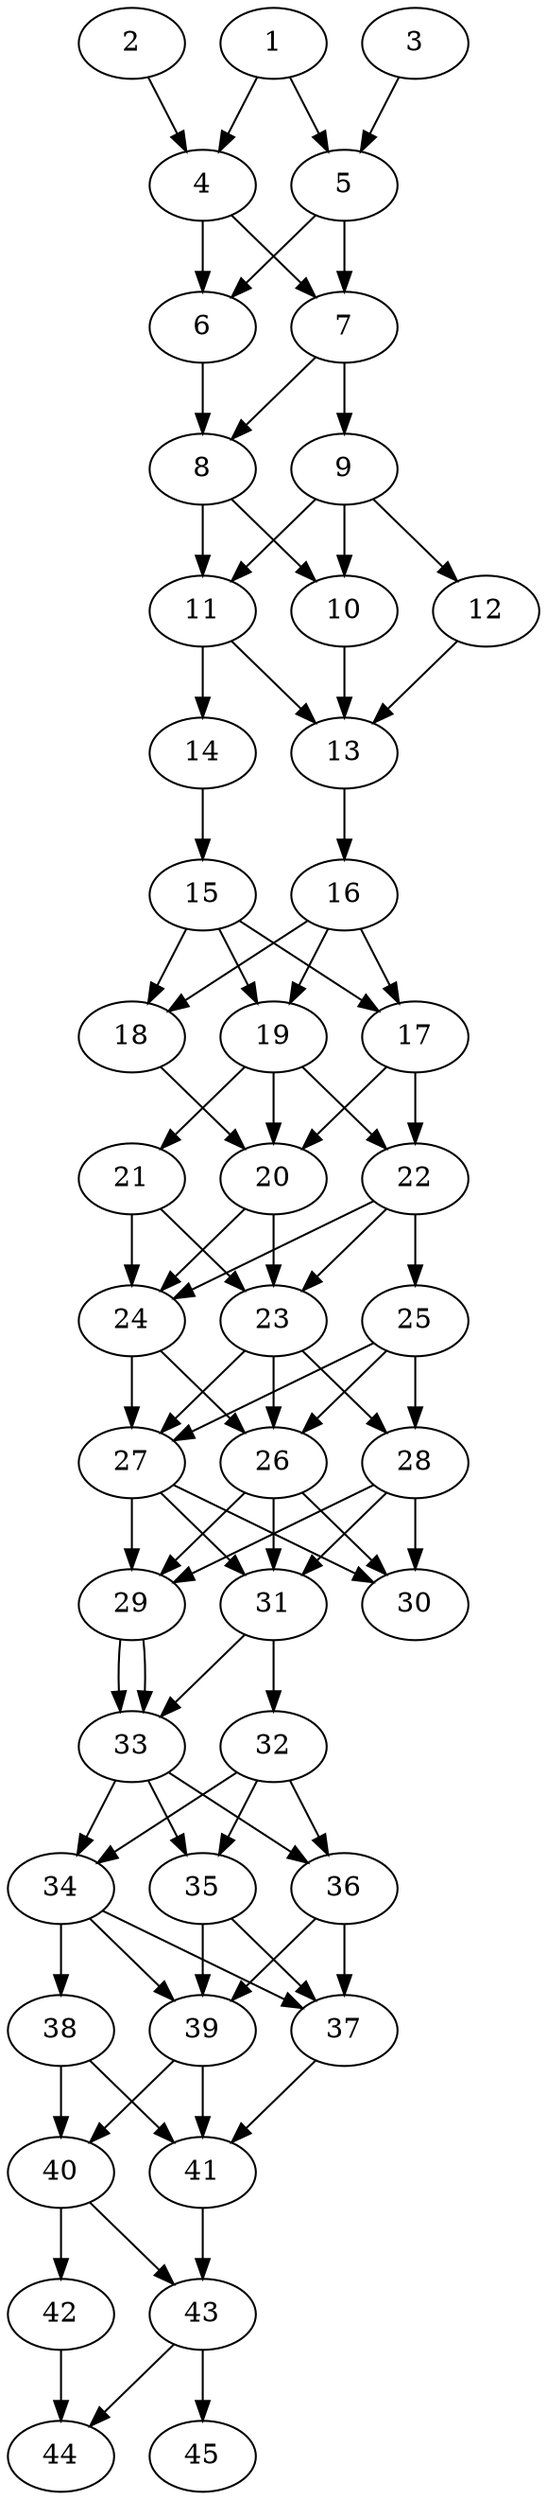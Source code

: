 // DAG automatically generated by daggen at Thu Oct  3 14:07:24 2019
// ./daggen --dot -n 45 --ccr 0.4 --fat 0.3 --regular 0.7 --density 0.9 --mindata 5242880 --maxdata 52428800 
digraph G {
  1 [size="87293440", alpha="0.02", expect_size="34917376"] 
  1 -> 4 [size ="34917376"]
  1 -> 5 [size ="34917376"]
  2 [size="14750720", alpha="0.09", expect_size="5900288"] 
  2 -> 4 [size ="5900288"]
  3 [size="109954560", alpha="0.06", expect_size="43981824"] 
  3 -> 5 [size ="43981824"]
  4 [size="107740160", alpha="0.03", expect_size="43096064"] 
  4 -> 6 [size ="43096064"]
  4 -> 7 [size ="43096064"]
  5 [size="54412800", alpha="0.06", expect_size="21765120"] 
  5 -> 6 [size ="21765120"]
  5 -> 7 [size ="21765120"]
  6 [size="102763520", alpha="0.01", expect_size="41105408"] 
  6 -> 8 [size ="41105408"]
  7 [size="128058880", alpha="0.19", expect_size="51223552"] 
  7 -> 8 [size ="51223552"]
  7 -> 9 [size ="51223552"]
  8 [size="104765440", alpha="0.18", expect_size="41906176"] 
  8 -> 10 [size ="41906176"]
  8 -> 11 [size ="41906176"]
  9 [size="79531520", alpha="0.12", expect_size="31812608"] 
  9 -> 10 [size ="31812608"]
  9 -> 11 [size ="31812608"]
  9 -> 12 [size ="31812608"]
  10 [size="47324160", alpha="0.18", expect_size="18929664"] 
  10 -> 13 [size ="18929664"]
  11 [size="102021120", alpha="0.03", expect_size="40808448"] 
  11 -> 13 [size ="40808448"]
  11 -> 14 [size ="40808448"]
  12 [size="115573760", alpha="0.04", expect_size="46229504"] 
  12 -> 13 [size ="46229504"]
  13 [size="50536960", alpha="0.16", expect_size="20214784"] 
  13 -> 16 [size ="20214784"]
  14 [size="83317760", alpha="0.19", expect_size="33327104"] 
  14 -> 15 [size ="33327104"]
  15 [size="100807680", alpha="0.16", expect_size="40323072"] 
  15 -> 17 [size ="40323072"]
  15 -> 18 [size ="40323072"]
  15 -> 19 [size ="40323072"]
  16 [size="19335680", alpha="0.15", expect_size="7734272"] 
  16 -> 17 [size ="7734272"]
  16 -> 18 [size ="7734272"]
  16 -> 19 [size ="7734272"]
  17 [size="23902720", alpha="0.18", expect_size="9561088"] 
  17 -> 20 [size ="9561088"]
  17 -> 22 [size ="9561088"]
  18 [size="15644160", alpha="0.15", expect_size="6257664"] 
  18 -> 20 [size ="6257664"]
  19 [size="120079360", alpha="0.01", expect_size="48031744"] 
  19 -> 20 [size ="48031744"]
  19 -> 21 [size ="48031744"]
  19 -> 22 [size ="48031744"]
  20 [size="72929280", alpha="0.16", expect_size="29171712"] 
  20 -> 23 [size ="29171712"]
  20 -> 24 [size ="29171712"]
  21 [size="59194880", alpha="0.03", expect_size="23677952"] 
  21 -> 23 [size ="23677952"]
  21 -> 24 [size ="23677952"]
  22 [size="74485760", alpha="0.11", expect_size="29794304"] 
  22 -> 23 [size ="29794304"]
  22 -> 24 [size ="29794304"]
  22 -> 25 [size ="29794304"]
  23 [size="95769600", alpha="0.15", expect_size="38307840"] 
  23 -> 26 [size ="38307840"]
  23 -> 27 [size ="38307840"]
  23 -> 28 [size ="38307840"]
  24 [size="69777920", alpha="0.15", expect_size="27911168"] 
  24 -> 26 [size ="27911168"]
  24 -> 27 [size ="27911168"]
  25 [size="64204800", alpha="0.02", expect_size="25681920"] 
  25 -> 26 [size ="25681920"]
  25 -> 27 [size ="25681920"]
  25 -> 28 [size ="25681920"]
  26 [size="39132160", alpha="0.04", expect_size="15652864"] 
  26 -> 29 [size ="15652864"]
  26 -> 30 [size ="15652864"]
  26 -> 31 [size ="15652864"]
  27 [size="125406720", alpha="0.06", expect_size="50162688"] 
  27 -> 29 [size ="50162688"]
  27 -> 30 [size ="50162688"]
  27 -> 31 [size ="50162688"]
  28 [size="114931200", alpha="0.04", expect_size="45972480"] 
  28 -> 29 [size ="45972480"]
  28 -> 30 [size ="45972480"]
  28 -> 31 [size ="45972480"]
  29 [size="83184640", alpha="0.12", expect_size="33273856"] 
  29 -> 33 [size ="33273856"]
  29 -> 33 [size ="33273856"]
  30 [size="88061440", alpha="0.07", expect_size="35224576"] 
  31 [size="62348800", alpha="0.16", expect_size="24939520"] 
  31 -> 32 [size ="24939520"]
  31 -> 33 [size ="24939520"]
  32 [size="80235520", alpha="0.03", expect_size="32094208"] 
  32 -> 34 [size ="32094208"]
  32 -> 35 [size ="32094208"]
  32 -> 36 [size ="32094208"]
  33 [size="25402880", alpha="0.16", expect_size="10161152"] 
  33 -> 34 [size ="10161152"]
  33 -> 35 [size ="10161152"]
  33 -> 36 [size ="10161152"]
  34 [size="112663040", alpha="0.01", expect_size="45065216"] 
  34 -> 37 [size ="45065216"]
  34 -> 38 [size ="45065216"]
  34 -> 39 [size ="45065216"]
  35 [size="82757120", alpha="0.01", expect_size="33102848"] 
  35 -> 37 [size ="33102848"]
  35 -> 39 [size ="33102848"]
  36 [size="94955520", alpha="0.02", expect_size="37982208"] 
  36 -> 37 [size ="37982208"]
  36 -> 39 [size ="37982208"]
  37 [size="120952320", alpha="0.05", expect_size="48380928"] 
  37 -> 41 [size ="48380928"]
  38 [size="39769600", alpha="0.09", expect_size="15907840"] 
  38 -> 40 [size ="15907840"]
  38 -> 41 [size ="15907840"]
  39 [size="61032960", alpha="0.10", expect_size="24413184"] 
  39 -> 40 [size ="24413184"]
  39 -> 41 [size ="24413184"]
  40 [size="15239680", alpha="0.02", expect_size="6095872"] 
  40 -> 42 [size ="6095872"]
  40 -> 43 [size ="6095872"]
  41 [size="54568960", alpha="0.01", expect_size="21827584"] 
  41 -> 43 [size ="21827584"]
  42 [size="32007680", alpha="0.11", expect_size="12803072"] 
  42 -> 44 [size ="12803072"]
  43 [size="50022400", alpha="0.15", expect_size="20008960"] 
  43 -> 44 [size ="20008960"]
  43 -> 45 [size ="20008960"]
  44 [size="28080640", alpha="0.08", expect_size="11232256"] 
  45 [size="36395520", alpha="0.10", expect_size="14558208"] 
}
